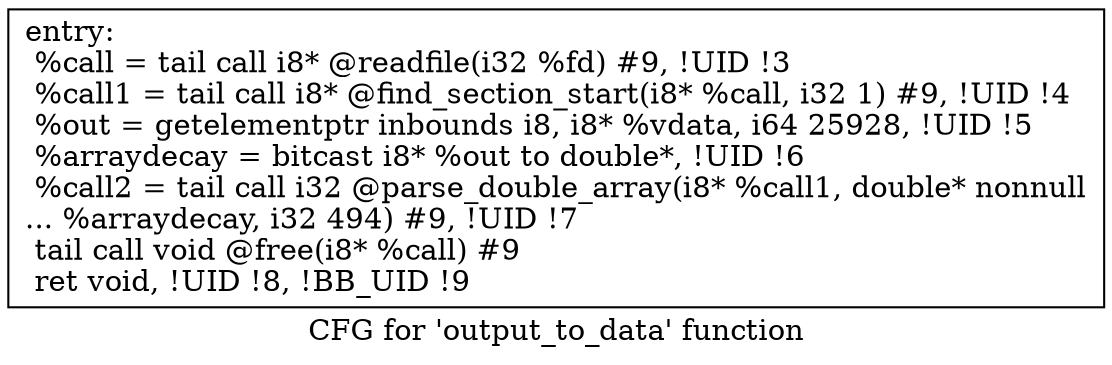 digraph "CFG for 'output_to_data' function" {
	label="CFG for 'output_to_data' function";

	Node0x563f70029a10 [shape=record,label="{entry:\l  %call = tail call i8* @readfile(i32 %fd) #9, !UID !3\l  %call1 = tail call i8* @find_section_start(i8* %call, i32 1) #9, !UID !4\l  %out = getelementptr inbounds i8, i8* %vdata, i64 25928, !UID !5\l  %arraydecay = bitcast i8* %out to double*, !UID !6\l  %call2 = tail call i32 @parse_double_array(i8* %call1, double* nonnull\l... %arraydecay, i32 494) #9, !UID !7\l  tail call void @free(i8* %call) #9\l  ret void, !UID !8, !BB_UID !9\l}"];
}
